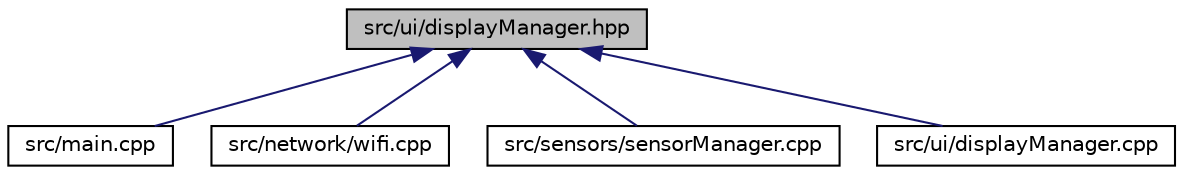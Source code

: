 digraph "src/ui/displayManager.hpp"
{
 // LATEX_PDF_SIZE
  edge [fontname="Helvetica",fontsize="10",labelfontname="Helvetica",labelfontsize="10"];
  node [fontname="Helvetica",fontsize="10",shape=record];
  Node1 [label="src/ui/displayManager.hpp",height=0.2,width=0.4,color="black", fillcolor="grey75", style="filled", fontcolor="black",tooltip=" "];
  Node1 -> Node2 [dir="back",color="midnightblue",fontsize="10",style="solid"];
  Node2 [label="src/main.cpp",height=0.2,width=0.4,color="black", fillcolor="white", style="filled",URL="$main_8cpp.html",tooltip=" "];
  Node1 -> Node3 [dir="back",color="midnightblue",fontsize="10",style="solid"];
  Node3 [label="src/network/wifi.cpp",height=0.2,width=0.4,color="black", fillcolor="white", style="filled",URL="$wifi_8cpp.html",tooltip=" "];
  Node1 -> Node4 [dir="back",color="midnightblue",fontsize="10",style="solid"];
  Node4 [label="src/sensors/sensorManager.cpp",height=0.2,width=0.4,color="black", fillcolor="white", style="filled",URL="$sensorManager_8cpp.html",tooltip=" "];
  Node1 -> Node5 [dir="back",color="midnightblue",fontsize="10",style="solid"];
  Node5 [label="src/ui/displayManager.cpp",height=0.2,width=0.4,color="black", fillcolor="white", style="filled",URL="$displayManager_8cpp.html",tooltip=" "];
}
